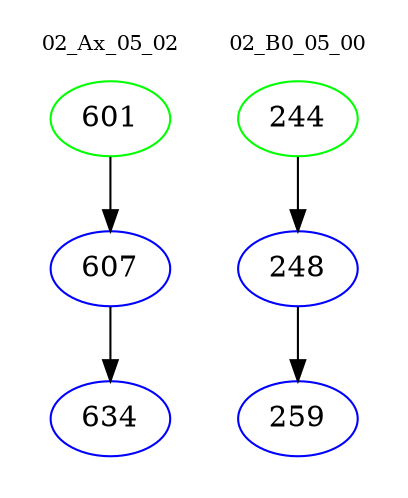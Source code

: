 digraph{
subgraph cluster_0 {
color = white
label = "02_Ax_05_02";
fontsize=10;
T0_601 [label="601", color="green"]
T0_601 -> T0_607 [color="black"]
T0_607 [label="607", color="blue"]
T0_607 -> T0_634 [color="black"]
T0_634 [label="634", color="blue"]
}
subgraph cluster_1 {
color = white
label = "02_B0_05_00";
fontsize=10;
T1_244 [label="244", color="green"]
T1_244 -> T1_248 [color="black"]
T1_248 [label="248", color="blue"]
T1_248 -> T1_259 [color="black"]
T1_259 [label="259", color="blue"]
}
}
